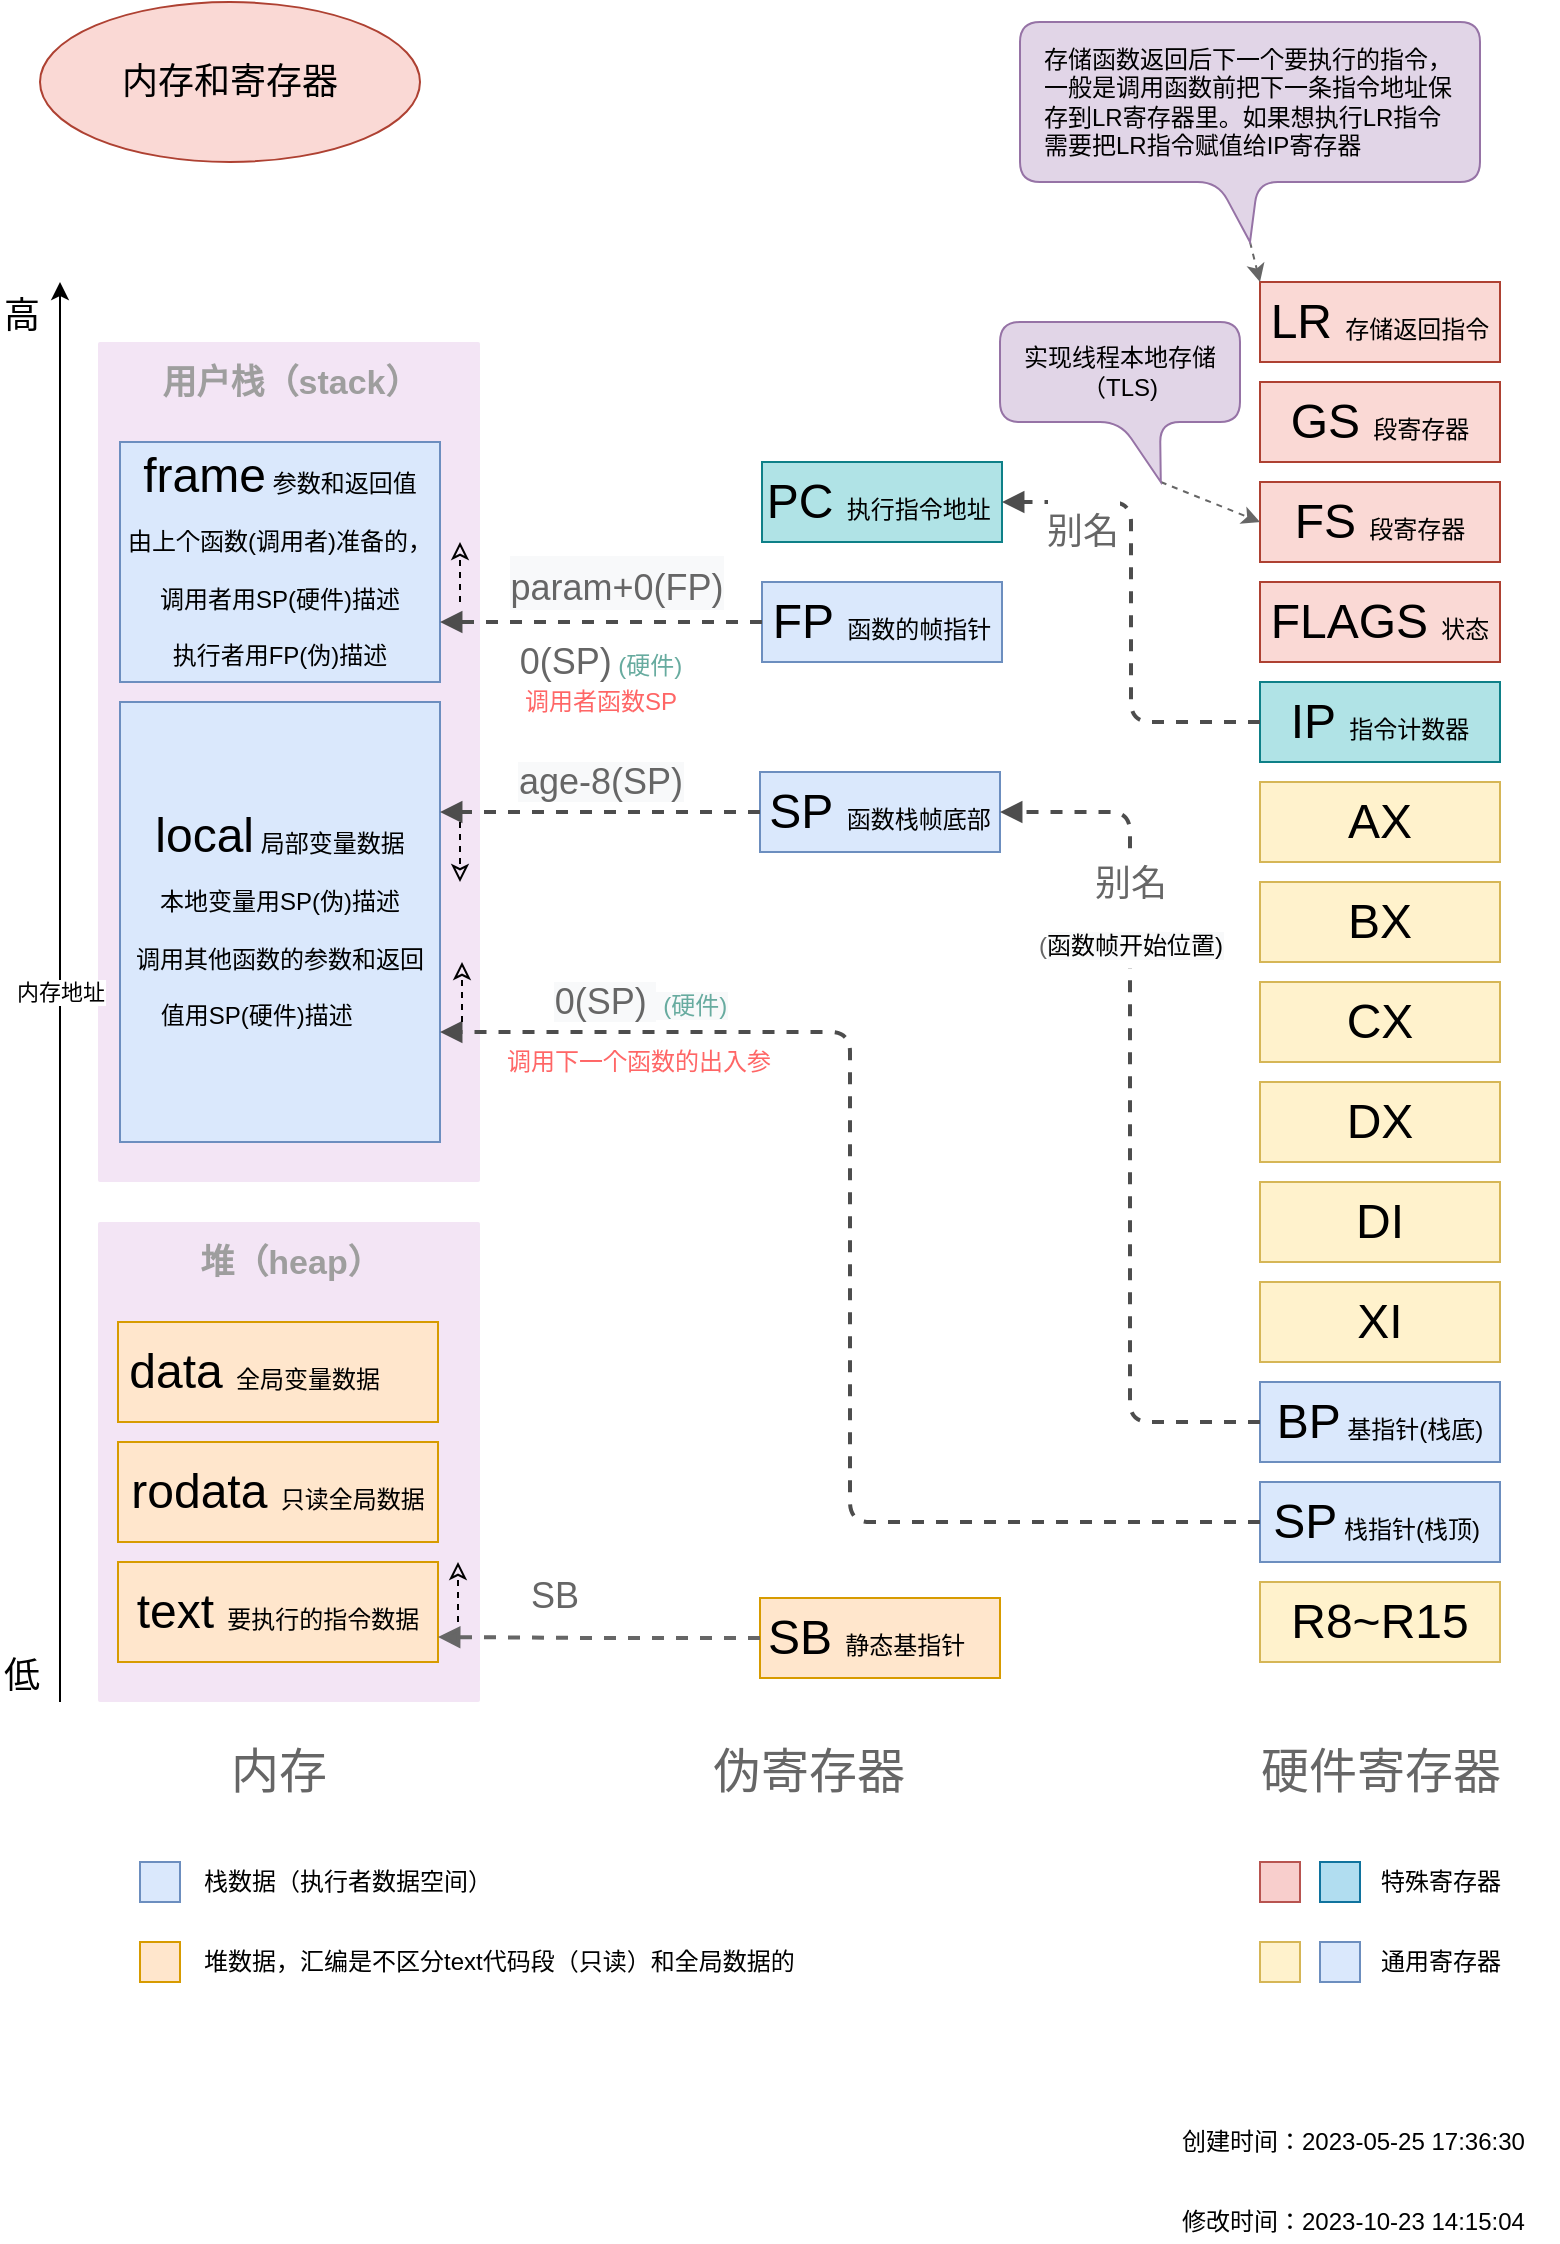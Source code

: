 <mxfile version="14.6.13" type="device"><diagram id="_9jU_y9cIoJaPiFrmsHA" name="第 1 页"><mxGraphModel dx="1106" dy="900" grid="1" gridSize="10" guides="1" tooltips="1" connect="1" arrows="1" fold="1" page="1" pageScale="1" pageWidth="827" pageHeight="1169" math="0" shadow="0"><root><mxCell id="0"/><mxCell id="1" parent="0"/><mxCell id="xG5q9P5-n4BOhxE1nkDH-3" value="堆（heap）" style="points=[[0,0,0],[0.25,0,0],[0.5,0,0],[0.75,0,0],[1,0,0],[1,0.25,0],[1,0.5,0],[1,0.75,0],[1,1,0],[0.75,1,0],[0.5,1,0],[0.25,1,0],[0,1,0],[0,0.75,0],[0,0.5,0],[0,0.25,0]];rounded=1;absoluteArcSize=1;arcSize=2;html=1;strokeColor=none;gradientColor=none;shadow=0;dashed=0;fontSize=17;fontColor=#9E9E9E;align=center;verticalAlign=top;spacing=10;spacingTop=-4;fillColor=#F3E5F5;fontStyle=1" parent="1" vertex="1"><mxGeometry x="69" y="650" width="191" height="240" as="geometry"/></mxCell><mxCell id="xG5q9P5-n4BOhxE1nkDH-1" value="&lt;font style=&quot;font-size: 17px&quot;&gt;&lt;b&gt;用户栈（stack）&lt;/b&gt;&lt;/font&gt;" style="points=[[0,0,0],[0.25,0,0],[0.5,0,0],[0.75,0,0],[1,0,0],[1,0.25,0],[1,0.5,0],[1,0.75,0],[1,1,0],[0.75,1,0],[0.5,1,0],[0.25,1,0],[0,1,0],[0,0.75,0],[0,0.5,0],[0,0.25,0]];rounded=1;absoluteArcSize=1;arcSize=2;html=1;strokeColor=none;gradientColor=none;shadow=0;dashed=0;fontSize=12;fontColor=#9E9E9E;align=center;verticalAlign=top;spacing=10;spacingTop=-4;fillColor=#F3E5F5;" parent="1" vertex="1"><mxGeometry x="69" y="210" width="191" height="420" as="geometry"/></mxCell><mxCell id="A-30bBlidZVVHHvsrLKz-10" value="内存" style="text;html=1;align=center;verticalAlign=middle;resizable=0;points=[];autosize=1;strokeColor=none;fontColor=#666;fontSize=24;" parent="1" vertex="1"><mxGeometry x="129" y="910" width="60" height="30" as="geometry"/></mxCell><mxCell id="A-30bBlidZVVHHvsrLKz-22" value="FLAGS&amp;nbsp;&lt;font style=&quot;font-size: 12px&quot;&gt;状态&lt;/font&gt;" style="whiteSpace=wrap;html=1;fontSize=24;fillColor=#fad9d5;strokeColor=#ae4132;" parent="1" vertex="1"><mxGeometry x="650" y="330" width="120" height="40" as="geometry"/></mxCell><mxCell id="A-30bBlidZVVHHvsrLKz-23" value="DX" style="whiteSpace=wrap;html=1;fontSize=24;fillColor=#fff2cc;strokeColor=#d6b656;" parent="1" vertex="1"><mxGeometry x="650" y="580" width="120" height="40" as="geometry"/></mxCell><mxCell id="A-30bBlidZVVHHvsrLKz-24" value="IP&amp;nbsp;&lt;font style=&quot;font-size: 12px&quot;&gt;指令计数器&lt;/font&gt;" style="whiteSpace=wrap;html=1;fontSize=24;fillColor=#b0e3e6;strokeColor=#0e8088;" parent="1" vertex="1"><mxGeometry x="650" y="380" width="120" height="40" as="geometry"/></mxCell><mxCell id="A-30bBlidZVVHHvsrLKz-25" value="CX" style="whiteSpace=wrap;html=1;fontSize=24;fillColor=#fff2cc;strokeColor=#d6b656;" parent="1" vertex="1"><mxGeometry x="650" y="530" width="120" height="40" as="geometry"/></mxCell><mxCell id="A-30bBlidZVVHHvsrLKz-26" value="BP&lt;font style=&quot;font-size: 12px&quot;&gt;&amp;nbsp;&lt;/font&gt;&lt;font style=&quot;font-size: 12px&quot;&gt;&lt;font style=&quot;font-size: 12px&quot;&gt;&lt;font style=&quot;font-size: 12px&quot;&gt;基指针(&lt;/font&gt;栈底)&lt;/font&gt;&lt;br&gt;&lt;/font&gt;" style="whiteSpace=wrap;html=1;fontSize=24;fillColor=#dae8fc;strokeColor=#6c8ebf;" parent="1" vertex="1"><mxGeometry x="650" y="730" width="120" height="40" as="geometry"/></mxCell><mxCell id="A-30bBlidZVVHHvsrLKz-27" value="R8~R15" style="whiteSpace=wrap;html=1;fontSize=24;fillColor=#fff2cc;strokeColor=#d6b656;" parent="1" vertex="1"><mxGeometry x="650" y="830" width="120" height="40" as="geometry"/></mxCell><mxCell id="A-30bBlidZVVHHvsrLKz-28" value="AX" style="whiteSpace=wrap;html=1;fontSize=24;fillColor=#fff2cc;strokeColor=#d6b656;" parent="1" vertex="1"><mxGeometry x="650" y="430" width="120" height="40" as="geometry"/></mxCell><mxCell id="A-30bBlidZVVHHvsrLKz-29" value="BX" style="whiteSpace=wrap;html=1;fontSize=24;fillColor=#fff2cc;strokeColor=#d6b656;" parent="1" vertex="1"><mxGeometry x="650" y="480" width="120" height="40" as="geometry"/></mxCell><mxCell id="A-30bBlidZVVHHvsrLKz-30" value="SP&lt;font style=&quot;font-size: 12px&quot;&gt;&amp;nbsp;&lt;font style=&quot;font-size: 12px&quot;&gt;栈指针(栈顶)&lt;/font&gt;&lt;/font&gt;&lt;font style=&quot;font-size: 12px&quot;&gt;&amp;nbsp;&lt;/font&gt;" style="whiteSpace=wrap;html=1;fontSize=24;fillColor=#dae8fc;strokeColor=#6c8ebf;" parent="1" vertex="1"><mxGeometry x="650" y="780" width="120" height="40" as="geometry"/></mxCell><mxCell id="A-30bBlidZVVHHvsrLKz-33" value="frame&lt;font style=&quot;font-size: 12px&quot;&gt; 参数和返回值&lt;br&gt;由上个函数(调用者)准备的，&lt;br&gt;调用者用SP(硬件)描述&lt;br&gt;执行者用FP(伪)描述&lt;/font&gt;" style="whiteSpace=wrap;html=1;fontSize=24;fillColor=#dae8fc;strokeColor=#6c8ebf;" parent="1" vertex="1"><mxGeometry x="80" y="260" width="160" height="120" as="geometry"/></mxCell><mxCell id="A-30bBlidZVVHHvsrLKz-34" value="local&lt;font style=&quot;font-size: 12px&quot;&gt; 局部变量数据&lt;br&gt;本地变量用SP(伪)描述&lt;br&gt;调用其他函数的参数和返回值用SP(硬件)描述&amp;nbsp; &amp;nbsp; &amp;nbsp; &amp;nbsp;&lt;/font&gt;" style="whiteSpace=wrap;html=1;fontSize=24;fillColor=#dae8fc;strokeColor=#6c8ebf;spacingLeft=5;spacingRight=5;" parent="1" vertex="1"><mxGeometry x="80" y="390" width="160" height="220" as="geometry"/></mxCell><mxCell id="A-30bBlidZVVHHvsrLKz-35" value="data&amp;nbsp;&lt;span style=&quot;font-size: 12px&quot;&gt;全局变量数据&amp;nbsp; &amp;nbsp; &amp;nbsp; &amp;nbsp;&lt;/span&gt;" style="whiteSpace=wrap;html=1;fontSize=24;fillColor=#ffe6cc;strokeColor=#d79b00;" parent="1" vertex="1"><mxGeometry x="79" y="700" width="160" height="50" as="geometry"/></mxCell><mxCell id="A-30bBlidZVVHHvsrLKz-37" value="rodata &lt;font style=&quot;font-size: 12px&quot;&gt;只读全局数据&lt;/font&gt;" style="whiteSpace=wrap;html=1;fontSize=24;fillColor=#ffe6cc;strokeColor=#d79b00;" parent="1" vertex="1"><mxGeometry x="79" y="760" width="160" height="50" as="geometry"/></mxCell><mxCell id="A-30bBlidZVVHHvsrLKz-38" value="text&amp;nbsp;&lt;font style=&quot;font-size: 12px&quot;&gt;要执行的指令数据&lt;/font&gt;" style="whiteSpace=wrap;html=1;fontSize=24;fillColor=#ffe6cc;strokeColor=#d79b00;" parent="1" vertex="1"><mxGeometry x="79" y="820" width="160" height="50" as="geometry"/></mxCell><mxCell id="A-30bBlidZVVHHvsrLKz-39" value="硬件寄存器" style="text;html=1;align=center;verticalAlign=middle;resizable=0;points=[];autosize=1;strokeColor=none;fontSize=24;fontColor=#666;" parent="1" vertex="1"><mxGeometry x="640" y="910" width="140" height="30" as="geometry"/></mxCell><mxCell id="A-30bBlidZVVHHvsrLKz-40" value="PC&amp;nbsp;&lt;font style=&quot;font-size: 12px&quot;&gt;执行指令地址&amp;nbsp;&lt;/font&gt;" style="whiteSpace=wrap;html=1;fontSize=24;fillColor=#b0e3e6;strokeColor=#0e8088;align=center;" parent="1" vertex="1"><mxGeometry x="401" y="270" width="120" height="40" as="geometry"/></mxCell><mxCell id="A-30bBlidZVVHHvsrLKz-41" value="FP&amp;nbsp;&lt;font style=&quot;font-size: 12px&quot;&gt;函数的帧指针&lt;/font&gt;" style="whiteSpace=wrap;html=1;fontSize=24;fillColor=#dae8fc;strokeColor=#6c8ebf;" parent="1" vertex="1"><mxGeometry x="401" y="330" width="120" height="40" as="geometry"/></mxCell><mxCell id="A-30bBlidZVVHHvsrLKz-42" value="SP&amp;nbsp;&lt;font style=&quot;font-size: 12px&quot;&gt;函数栈帧底部&lt;/font&gt;" style="whiteSpace=wrap;html=1;fontSize=24;fillColor=#dae8fc;strokeColor=#6c8ebf;" parent="1" vertex="1"><mxGeometry x="400" y="425" width="120" height="40" as="geometry"/></mxCell><mxCell id="A-30bBlidZVVHHvsrLKz-43" value="SB &lt;font style=&quot;font-size: 12px&quot;&gt;静态基指针&amp;nbsp; &amp;nbsp;&amp;nbsp;&lt;/font&gt;" style="whiteSpace=wrap;html=1;fontSize=24;fillColor=#ffe6cc;strokeColor=#d79b00;" parent="1" vertex="1"><mxGeometry x="400" y="838" width="120" height="40" as="geometry"/></mxCell><mxCell id="A-30bBlidZVVHHvsrLKz-53" value="伪寄存器" style="text;html=1;align=center;verticalAlign=middle;resizable=0;points=[];autosize=1;strokeColor=none;fontSize=24;fontColor=#666;" parent="1" vertex="1"><mxGeometry x="369" y="910" width="110" height="30" as="geometry"/></mxCell><mxCell id="A-30bBlidZVVHHvsrLKz-58" value="&lt;span style=&quot;font-size: 18px ; background-color: rgb(248 , 249 , 250)&quot;&gt;0(SP)&amp;nbsp;&lt;/span&gt;&lt;span style=&quot;color: rgb(103 , 171 , 159) ; font-size: 12px ; background-color: rgb(248 , 249 , 250)&quot;&gt;&amp;nbsp;(硬件)&lt;/span&gt;" style="html=1;verticalAlign=bottom;endArrow=block;shadow=0;edgeStyle=orthogonalEdgeStyle;dashed=1;fontSize=24;fontColor=#666;strokeColor=#4D4D4D;strokeWidth=2;exitX=0;exitY=0.5;exitDx=0;exitDy=0;entryX=1;entryY=0.75;entryDx=0;entryDy=0;" parent="1" source="A-30bBlidZVVHHvsrLKz-30" target="A-30bBlidZVVHHvsrLKz-34" edge="1"><mxGeometry x="0.696" width="80" relative="1" as="geometry"><mxPoint x="530" y="630" as="sourcePoint"/><mxPoint x="610" y="630" as="targetPoint"/><mxPoint as="offset"/></mxGeometry></mxCell><mxCell id="A-30bBlidZVVHHvsrLKz-59" value="&lt;span style=&quot;font-size: 18px ; background-color: rgb(248 , 249 , 250)&quot;&gt;age-8(SP)&lt;/span&gt;" style="html=1;verticalAlign=bottom;endArrow=block;shadow=0;edgeStyle=orthogonalEdgeStyle;dashed=1;fontSize=24;fontColor=#666;strokeColor=#4D4D4D;strokeWidth=2;entryX=1;entryY=0.25;entryDx=0;entryDy=0;" parent="1" source="A-30bBlidZVVHHvsrLKz-42" target="A-30bBlidZVVHHvsrLKz-34" edge="1"><mxGeometry width="80" relative="1" as="geometry"><mxPoint x="270" y="160" as="sourcePoint"/><mxPoint x="350" y="160" as="targetPoint"/></mxGeometry></mxCell><mxCell id="A-30bBlidZVVHHvsrLKz-61" value="&lt;span style=&quot;background-color: rgb(248 , 249 , 250)&quot;&gt;&lt;span style=&quot;font-size: 18px&quot;&gt;param+0(FP)&lt;/span&gt;&lt;/span&gt;" style="html=1;verticalAlign=bottom;endArrow=block;shadow=0;edgeStyle=orthogonalEdgeStyle;dashed=1;fontSize=24;fontColor=#666;strokeColor=#4D4D4D;strokeWidth=2;exitX=0;exitY=0.5;exitDx=0;exitDy=0;entryX=1;entryY=0.75;entryDx=0;entryDy=0;" parent="1" source="A-30bBlidZVVHHvsrLKz-41" target="A-30bBlidZVVHHvsrLKz-33" edge="1"><mxGeometry x="-0.088" y="-2" width="80" relative="1" as="geometry"><mxPoint x="380" y="530" as="sourcePoint"/><mxPoint x="460" y="530" as="targetPoint"/><mxPoint as="offset"/></mxGeometry></mxCell><mxCell id="A-30bBlidZVVHHvsrLKz-66" value="&lt;span style=&quot;font-size: 18px&quot;&gt;别名&lt;/span&gt;" style="html=1;verticalAlign=bottom;endArrow=block;shadow=0;edgeStyle=orthogonalEdgeStyle;dashed=1;fontSize=24;fontColor=#666;strokeColor=#4D4D4D;strokeWidth=2;exitX=0;exitY=0.5;exitDx=0;exitDy=0;entryX=1;entryY=0.5;entryDx=0;entryDy=0;" parent="1" source="A-30bBlidZVVHHvsrLKz-24" target="A-30bBlidZVVHHvsrLKz-40" edge="1"><mxGeometry x="0.209" y="26" width="80" relative="1" as="geometry"><mxPoint x="490" y="260" as="sourcePoint"/><mxPoint x="570" y="260" as="targetPoint"/><mxPoint x="1" as="offset"/></mxGeometry></mxCell><mxCell id="A-30bBlidZVVHHvsrLKz-67" value="&lt;span style=&quot;font-size: 18px&quot;&gt;别名&lt;br&gt;&lt;/span&gt;&lt;font style=&quot;font-size: 12px&quot;&gt;(&lt;/font&gt;&lt;font style=&quot;font-size: 12px&quot;&gt;&lt;span style=&quot;color: rgb(0 , 0 , 0) ; background-color: rgb(248 , 249 , 250)&quot;&gt;函数帧开始位置)&lt;/span&gt;&lt;br&gt;&lt;/font&gt;" style="html=1;verticalAlign=bottom;endArrow=block;shadow=0;edgeStyle=orthogonalEdgeStyle;dashed=1;fontSize=24;fontColor=#666;strokeColor=#4D4D4D;strokeWidth=2;exitX=0;exitY=0.5;exitDx=0;exitDy=0;entryX=1;entryY=0.5;entryDx=0;entryDy=0;" parent="1" source="A-30bBlidZVVHHvsrLKz-26" target="A-30bBlidZVVHHvsrLKz-42" edge="1"><mxGeometry x="0.333" width="80" relative="1" as="geometry"><mxPoint x="480" y="630" as="sourcePoint"/><mxPoint x="560" y="630" as="targetPoint"/><mxPoint as="offset"/></mxGeometry></mxCell><mxCell id="o35U1CBubqKOdYUTHkpp-1" value="" style="endArrow=classic;html=1;" parent="1" edge="1"><mxGeometry relative="1" as="geometry"><mxPoint x="50" y="890" as="sourcePoint"/><mxPoint x="50" y="180" as="targetPoint"/></mxGeometry></mxCell><mxCell id="o35U1CBubqKOdYUTHkpp-2" value="内存地址" style="edgeLabel;resizable=0;html=1;align=center;verticalAlign=middle;rotation=0;" parent="o35U1CBubqKOdYUTHkpp-1" connectable="0" vertex="1"><mxGeometry relative="1" as="geometry"/></mxCell><mxCell id="o35U1CBubqKOdYUTHkpp-3" value="&lt;font style=&quot;font-size: 18px&quot;&gt;低&lt;/font&gt;" style="edgeLabel;resizable=0;html=1;align=left;verticalAlign=bottom;" parent="o35U1CBubqKOdYUTHkpp-1" connectable="0" vertex="1"><mxGeometry x="-1" relative="1" as="geometry"><mxPoint x="-30" as="offset"/></mxGeometry></mxCell><mxCell id="o35U1CBubqKOdYUTHkpp-4" value="&lt;font style=&quot;font-size: 18px&quot;&gt;高&lt;/font&gt;" style="edgeLabel;resizable=0;html=1;align=right;verticalAlign=bottom;" parent="o35U1CBubqKOdYUTHkpp-1" connectable="0" vertex="1"><mxGeometry x="1" relative="1" as="geometry"><mxPoint x="-10" y="30" as="offset"/></mxGeometry></mxCell><mxCell id="9GGzm2OH7l2t0rBogBeC-8" value="" style="whiteSpace=wrap;html=1;fillColor=#dae8fc;strokeColor=#6c8ebf;" parent="1" vertex="1"><mxGeometry x="90" y="970" width="20" height="20" as="geometry"/></mxCell><mxCell id="9GGzm2OH7l2t0rBogBeC-9" value="栈数据（执行者数据空间）" style="text;html=1;align=left;verticalAlign=middle;resizable=0;points=[];autosize=1;strokeColor=none;" parent="1" vertex="1"><mxGeometry x="120" y="970" width="160" height="20" as="geometry"/></mxCell><mxCell id="9GGzm2OH7l2t0rBogBeC-10" value="" style="whiteSpace=wrap;html=1;fillColor=#ffe6cc;strokeColor=#d79b00;" parent="1" vertex="1"><mxGeometry x="90" y="1010" width="20" height="20" as="geometry"/></mxCell><mxCell id="9GGzm2OH7l2t0rBogBeC-11" value="堆数据，汇编是不区分text代码段（只读）和全局数据的" style="text;html=1;align=left;verticalAlign=middle;resizable=0;points=[];autosize=1;strokeColor=none;" parent="1" vertex="1"><mxGeometry x="120" y="1010" width="310" height="20" as="geometry"/></mxCell><mxCell id="9GGzm2OH7l2t0rBogBeC-14" value="&lt;font style=&quot;font-size: 18px&quot;&gt;内存和寄存器&lt;/font&gt;" style="ellipse;whiteSpace=wrap;html=1;fillColor=#fad9d5;strokeColor=#ae4132;" parent="1" vertex="1"><mxGeometry x="40" y="40" width="190" height="80" as="geometry"/></mxCell><mxCell id="9GGzm2OH7l2t0rBogBeC-15" value="创建时间：2023-05-25 17:36:30" style="text;html=1;align=left;verticalAlign=middle;resizable=0;points=[];autosize=1;strokeColor=none;" parent="1" vertex="1"><mxGeometry x="609" y="1100" width="190" height="20" as="geometry"/></mxCell><mxCell id="g93apVVfqvFQGLOAdrz7-1" value="" style="endArrow=classic;html=1;dashed=1;endFill=0;" parent="1" edge="1"><mxGeometry width="50" height="50" relative="1" as="geometry"><mxPoint x="250" y="340" as="sourcePoint"/><mxPoint x="250" y="310" as="targetPoint"/></mxGeometry></mxCell><mxCell id="g93apVVfqvFQGLOAdrz7-2" value="" style="endArrow=classic;html=1;dashed=1;endFill=0;" parent="1" edge="1"><mxGeometry width="50" height="50" relative="1" as="geometry"><mxPoint x="250" y="450" as="sourcePoint"/><mxPoint x="250" y="480" as="targetPoint"/></mxGeometry></mxCell><mxCell id="g93apVVfqvFQGLOAdrz7-3" value="" style="endArrow=classic;html=1;dashed=1;endFill=0;" parent="1" edge="1"><mxGeometry width="50" height="50" relative="1" as="geometry"><mxPoint x="251" y="550" as="sourcePoint"/><mxPoint x="251" y="520" as="targetPoint"/></mxGeometry></mxCell><mxCell id="g93apVVfqvFQGLOAdrz7-4" value="" style="endArrow=classic;html=1;dashed=1;endFill=0;" parent="1" edge="1"><mxGeometry width="50" height="50" relative="1" as="geometry"><mxPoint x="249" y="850" as="sourcePoint"/><mxPoint x="249" y="820" as="targetPoint"/></mxGeometry></mxCell><mxCell id="3LcSwFCg9g26O4sH-3WA-1" value="" style="whiteSpace=wrap;html=1;fillColor=#b1ddf0;strokeColor=#10739e;" parent="1" vertex="1"><mxGeometry x="680" y="970" width="20" height="20" as="geometry"/></mxCell><mxCell id="3LcSwFCg9g26O4sH-3WA-2" value="" style="whiteSpace=wrap;html=1;fillColor=#fff2cc;strokeColor=#d6b656;" parent="1" vertex="1"><mxGeometry x="650" y="1010" width="20" height="20" as="geometry"/></mxCell><mxCell id="3LcSwFCg9g26O4sH-3WA-3" value="" style="whiteSpace=wrap;html=1;fillColor=#f8cecc;strokeColor=#b85450;" parent="1" vertex="1"><mxGeometry x="650" y="970" width="20" height="20" as="geometry"/></mxCell><mxCell id="3LcSwFCg9g26O4sH-3WA-6" value="" style="whiteSpace=wrap;html=1;fillColor=#dae8fc;strokeColor=#6c8ebf;" parent="1" vertex="1"><mxGeometry x="680" y="1010" width="20" height="20" as="geometry"/></mxCell><mxCell id="3LcSwFCg9g26O4sH-3WA-7" value="特殊寄存器" style="text;html=1;align=center;verticalAlign=middle;resizable=0;points=[];autosize=1;strokeColor=none;" parent="1" vertex="1"><mxGeometry x="700" y="970" width="80" height="20" as="geometry"/></mxCell><mxCell id="3LcSwFCg9g26O4sH-3WA-8" value="通用寄存器" style="text;html=1;align=center;verticalAlign=middle;resizable=0;points=[];autosize=1;strokeColor=none;" parent="1" vertex="1"><mxGeometry x="700" y="1010" width="80" height="20" as="geometry"/></mxCell><mxCell id="M3PKboXZ3-TVrJHkPTtl-1" value="修改时间：2023-10-23 14:15:04" style="text;html=1;align=left;verticalAlign=middle;resizable=0;points=[];autosize=1;strokeColor=none;" parent="1" vertex="1"><mxGeometry x="609" y="1140" width="190" height="20" as="geometry"/></mxCell><mxCell id="M3PKboXZ3-TVrJHkPTtl-3" value="&lt;font style=&quot;font-size: 18px&quot; color=&quot;#666666&quot;&gt;SB&lt;/font&gt;" style="html=1;verticalAlign=bottom;endArrow=block;shadow=0;edgeStyle=orthogonalEdgeStyle;exitX=0;exitY=0.5;exitDx=0;exitDy=0;entryX=1;entryY=0.75;entryDx=0;entryDy=0;strokeWidth=2;dashed=1;strokeColor=#666666;" parent="1" source="A-30bBlidZVVHHvsrLKz-43" target="A-30bBlidZVVHHvsrLKz-38" edge="1"><mxGeometry x="0.288" y="-7" width="80" relative="1" as="geometry"><mxPoint x="259" y="910" as="sourcePoint"/><mxPoint x="339" y="910" as="targetPoint"/><mxPoint as="offset"/></mxGeometry></mxCell><mxCell id="IimvAa2vn0PWFVAMue_E-1" value="XI" style="whiteSpace=wrap;html=1;fontSize=24;fillColor=#fff2cc;strokeColor=#d6b656;" parent="1" vertex="1"><mxGeometry x="650" y="680" width="120" height="40" as="geometry"/></mxCell><mxCell id="IimvAa2vn0PWFVAMue_E-2" value="DI" style="whiteSpace=wrap;html=1;fontSize=24;fillColor=#fff2cc;strokeColor=#d6b656;" parent="1" vertex="1"><mxGeometry x="650" y="630" width="120" height="40" as="geometry"/></mxCell><mxCell id="IimvAa2vn0PWFVAMue_E-3" value="GS&amp;nbsp;&lt;font style=&quot;font-size: 12px&quot;&gt;段寄存器&lt;/font&gt;" style="whiteSpace=wrap;html=1;fontSize=24;fillColor=#fad9d5;strokeColor=#ae4132;" parent="1" vertex="1"><mxGeometry x="650" y="230" width="120" height="40" as="geometry"/></mxCell><mxCell id="IimvAa2vn0PWFVAMue_E-4" value="FS&amp;nbsp;&lt;font style=&quot;font-size: 12px&quot;&gt;段寄存器&lt;/font&gt;" style="whiteSpace=wrap;html=1;fontSize=24;fillColor=#fad9d5;strokeColor=#ae4132;" parent="1" vertex="1"><mxGeometry x="650" y="280" width="120" height="40" as="geometry"/></mxCell><mxCell id="IimvAa2vn0PWFVAMue_E-6" style="rounded=1;orthogonalLoop=1;jettySize=auto;html=1;entryX=0;entryY=0.5;entryDx=0;entryDy=0;strokeColor=#666666;dashed=1;exitX=0;exitY=0;exitDx=80.4;exitDy=80;exitPerimeter=0;" parent="1" source="IimvAa2vn0PWFVAMue_E-5" target="IimvAa2vn0PWFVAMue_E-4" edge="1"><mxGeometry relative="1" as="geometry"/></mxCell><mxCell id="IimvAa2vn0PWFVAMue_E-5" value="实现线程本地存储 （TLS)" style="shape=callout;rounded=1;whiteSpace=wrap;html=1;perimeter=calloutPerimeter;position2=0.67;fillColor=#e1d5e7;strokeColor=#9673a6;" parent="1" vertex="1"><mxGeometry x="520" y="200" width="120" height="80" as="geometry"/></mxCell><mxCell id="UX6-l4WD4oVfbNWo23KT-1" value="LR&amp;nbsp;&lt;font style=&quot;font-size: 12px&quot;&gt;存储返回指令&lt;/font&gt;" style="whiteSpace=wrap;html=1;fontSize=24;fillColor=#fad9d5;strokeColor=#ae4132;" parent="1" vertex="1"><mxGeometry x="650" y="180" width="120" height="40" as="geometry"/></mxCell><mxCell id="UX6-l4WD4oVfbNWo23KT-3" style="rounded=0;orthogonalLoop=1;jettySize=auto;html=1;strokeColor=#666666;dashed=1;exitX=0;exitY=0;exitDx=115;exitDy=110;exitPerimeter=0;entryX=0;entryY=0;entryDx=0;entryDy=0;" parent="1" source="UX6-l4WD4oVfbNWo23KT-2" target="UX6-l4WD4oVfbNWo23KT-1" edge="1"><mxGeometry relative="1" as="geometry"/></mxCell><mxCell id="UX6-l4WD4oVfbNWo23KT-2" value="存储函数返回后下一个要执行的指令，一般是调用函数前把下一条指令地址保存到LR寄存器里。如果想执行LR指令&lt;br&gt;需要把LR指令赋值给IP寄存器" style="shape=callout;rounded=1;whiteSpace=wrap;html=1;perimeter=calloutPerimeter;align=left;spacingLeft=10;spacingRight=5;size=30;position=0.43;fillColor=#e1d5e7;strokeColor=#9673a6;" parent="1" vertex="1"><mxGeometry x="530" y="50" width="230" height="110" as="geometry"/></mxCell><mxCell id="xNfDd6ZhUXg_oraUkIpE-2" value="&lt;span&gt;&lt;font color=&quot;#ff6666&quot;&gt;调用下一个函数的出入参&lt;/font&gt;&lt;/span&gt;" style="text;html=1;align=center;verticalAlign=middle;resizable=0;points=[];autosize=1;strokeColor=none;" parent="1" vertex="1"><mxGeometry x="264" y="560" width="150" height="20" as="geometry"/></mxCell><mxCell id="xG5q9P5-n4BOhxE1nkDH-2" value="" style="group" parent="1" vertex="1" connectable="0"><mxGeometry x="270" y="360" width="100" height="40" as="geometry"/></mxCell><mxCell id="IimvAa2vn0PWFVAMue_E-9" value="&lt;font style=&quot;font-size: 18px&quot; color=&quot;#666666&quot;&gt;0(SP)&lt;/font&gt;&lt;font style=&quot;font-size: 12px&quot;&gt;&lt;font color=&quot;#67ab9f&quot;&gt; (硬件)&lt;/font&gt;&lt;br&gt;&lt;/font&gt;" style="text;html=1;align=center;verticalAlign=middle;resizable=0;points=[];autosize=1;strokeColor=none;" parent="xG5q9P5-n4BOhxE1nkDH-2" vertex="1"><mxGeometry width="100" height="20" as="geometry"/></mxCell><mxCell id="xNfDd6ZhUXg_oraUkIpE-4" value="&lt;span style=&quot;color: rgb(255 , 102 , 102)&quot;&gt;调用者函数SP&lt;/span&gt;" style="text;html=1;align=center;verticalAlign=middle;resizable=0;points=[];autosize=1;strokeColor=none;" parent="xG5q9P5-n4BOhxE1nkDH-2" vertex="1"><mxGeometry x="5" y="20" width="90" height="20" as="geometry"/></mxCell></root></mxGraphModel></diagram></mxfile>